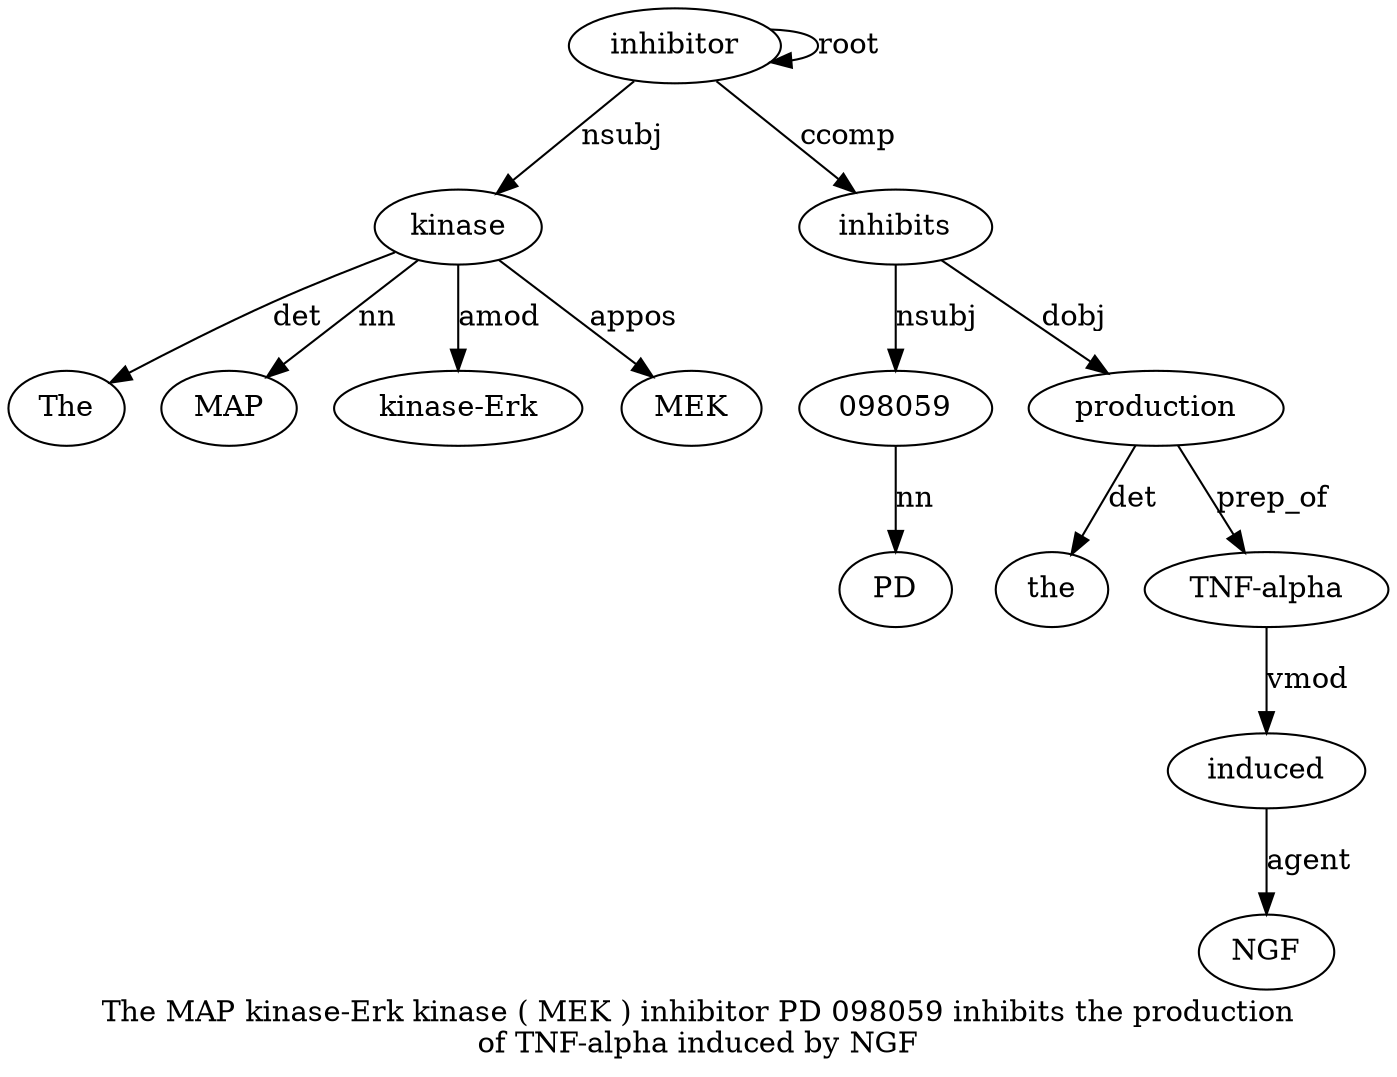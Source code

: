 digraph "The MAP kinase-Erk kinase ( MEK ) inhibitor PD 098059 inhibits the production of TNF-alpha induced by NGF" {
label="The MAP kinase-Erk kinase ( MEK ) inhibitor PD 098059 inhibits the production
of TNF-alpha induced by NGF";
kinase4 [style=filled, fillcolor=white, label=kinase];
The1 [style=filled, fillcolor=white, label=The];
kinase4 -> The1  [label=det];
MAP2 [style=filled, fillcolor=white, label=MAP];
kinase4 -> MAP2  [label=nn];
"kinase-Erk3" [style=filled, fillcolor=white, label="kinase-Erk"];
kinase4 -> "kinase-Erk3"  [label=amod];
inhibitor8 [style=filled, fillcolor=white, label=inhibitor];
inhibitor8 -> kinase4  [label=nsubj];
MEK6 [style=filled, fillcolor=white, label=MEK];
kinase4 -> MEK6  [label=appos];
inhibitor8 -> inhibitor8  [label=root];
0980591 [style=filled, fillcolor=white, label=098059];
PD9 [style=filled, fillcolor=white, label=PD];
0980591 -> PD9  [label=nn];
inhibits11 [style=filled, fillcolor=white, label=inhibits];
inhibits11 -> 0980591  [label=nsubj];
inhibitor8 -> inhibits11  [label=ccomp];
production13 [style=filled, fillcolor=white, label=production];
the12 [style=filled, fillcolor=white, label=the];
production13 -> the12  [label=det];
inhibits11 -> production13  [label=dobj];
"TNF-alpha15" [style=filled, fillcolor=white, label="TNF-alpha"];
production13 -> "TNF-alpha15"  [label=prep_of];
induced16 [style=filled, fillcolor=white, label=induced];
"TNF-alpha15" -> induced16  [label=vmod];
NGF18 [style=filled, fillcolor=white, label=NGF];
induced16 -> NGF18  [label=agent];
}
